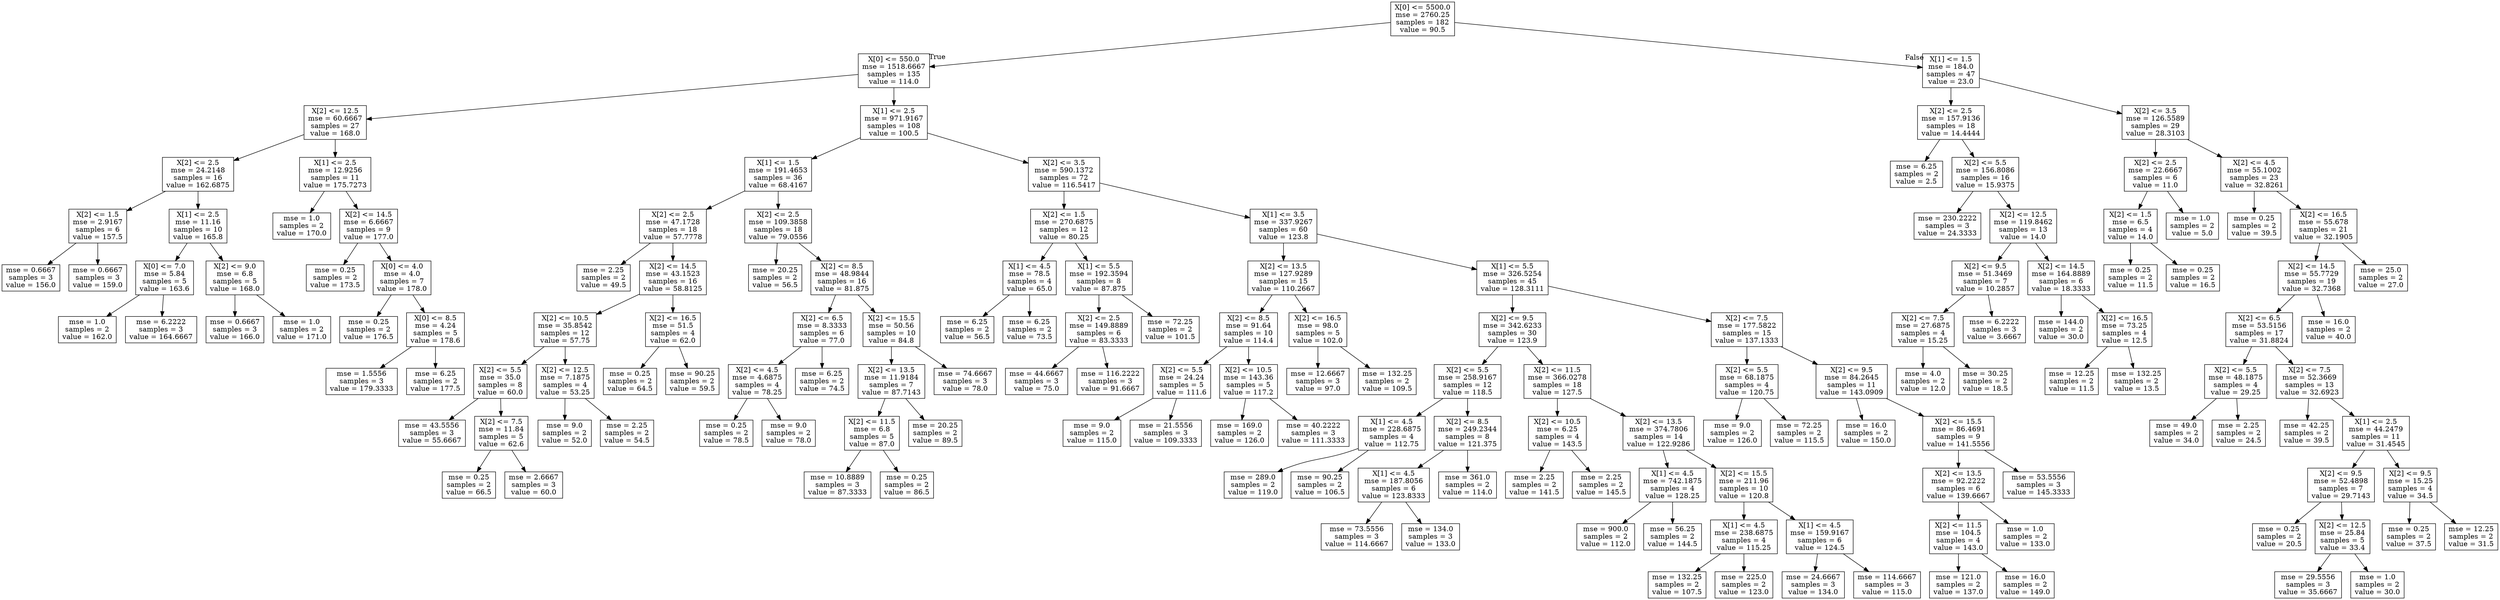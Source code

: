 digraph Tree {
node [shape=box] ;
0 [label="X[0] <= 5500.0\nmse = 2760.25\nsamples = 182\nvalue = 90.5"] ;
1 [label="X[0] <= 550.0\nmse = 1518.6667\nsamples = 135\nvalue = 114.0"] ;
0 -> 1 [labeldistance=2.5, labelangle=45, headlabel="True"] ;
2 [label="X[2] <= 12.5\nmse = 60.6667\nsamples = 27\nvalue = 168.0"] ;
1 -> 2 ;
3 [label="X[2] <= 2.5\nmse = 24.2148\nsamples = 16\nvalue = 162.6875"] ;
2 -> 3 ;
4 [label="X[2] <= 1.5\nmse = 2.9167\nsamples = 6\nvalue = 157.5"] ;
3 -> 4 ;
5 [label="mse = 0.6667\nsamples = 3\nvalue = 156.0"] ;
4 -> 5 ;
6 [label="mse = 0.6667\nsamples = 3\nvalue = 159.0"] ;
4 -> 6 ;
7 [label="X[1] <= 2.5\nmse = 11.16\nsamples = 10\nvalue = 165.8"] ;
3 -> 7 ;
8 [label="X[0] <= 7.0\nmse = 5.84\nsamples = 5\nvalue = 163.6"] ;
7 -> 8 ;
9 [label="mse = 1.0\nsamples = 2\nvalue = 162.0"] ;
8 -> 9 ;
10 [label="mse = 6.2222\nsamples = 3\nvalue = 164.6667"] ;
8 -> 10 ;
11 [label="X[2] <= 9.0\nmse = 6.8\nsamples = 5\nvalue = 168.0"] ;
7 -> 11 ;
12 [label="mse = 0.6667\nsamples = 3\nvalue = 166.0"] ;
11 -> 12 ;
13 [label="mse = 1.0\nsamples = 2\nvalue = 171.0"] ;
11 -> 13 ;
14 [label="X[1] <= 2.5\nmse = 12.9256\nsamples = 11\nvalue = 175.7273"] ;
2 -> 14 ;
15 [label="mse = 1.0\nsamples = 2\nvalue = 170.0"] ;
14 -> 15 ;
16 [label="X[2] <= 14.5\nmse = 6.6667\nsamples = 9\nvalue = 177.0"] ;
14 -> 16 ;
17 [label="mse = 0.25\nsamples = 2\nvalue = 173.5"] ;
16 -> 17 ;
18 [label="X[0] <= 4.0\nmse = 4.0\nsamples = 7\nvalue = 178.0"] ;
16 -> 18 ;
19 [label="mse = 0.25\nsamples = 2\nvalue = 176.5"] ;
18 -> 19 ;
20 [label="X[0] <= 8.5\nmse = 4.24\nsamples = 5\nvalue = 178.6"] ;
18 -> 20 ;
21 [label="mse = 1.5556\nsamples = 3\nvalue = 179.3333"] ;
20 -> 21 ;
22 [label="mse = 6.25\nsamples = 2\nvalue = 177.5"] ;
20 -> 22 ;
23 [label="X[1] <= 2.5\nmse = 971.9167\nsamples = 108\nvalue = 100.5"] ;
1 -> 23 ;
24 [label="X[1] <= 1.5\nmse = 191.4653\nsamples = 36\nvalue = 68.4167"] ;
23 -> 24 ;
25 [label="X[2] <= 2.5\nmse = 47.1728\nsamples = 18\nvalue = 57.7778"] ;
24 -> 25 ;
26 [label="mse = 2.25\nsamples = 2\nvalue = 49.5"] ;
25 -> 26 ;
27 [label="X[2] <= 14.5\nmse = 43.1523\nsamples = 16\nvalue = 58.8125"] ;
25 -> 27 ;
28 [label="X[2] <= 10.5\nmse = 35.8542\nsamples = 12\nvalue = 57.75"] ;
27 -> 28 ;
29 [label="X[2] <= 5.5\nmse = 35.0\nsamples = 8\nvalue = 60.0"] ;
28 -> 29 ;
30 [label="mse = 43.5556\nsamples = 3\nvalue = 55.6667"] ;
29 -> 30 ;
31 [label="X[2] <= 7.5\nmse = 11.84\nsamples = 5\nvalue = 62.6"] ;
29 -> 31 ;
32 [label="mse = 0.25\nsamples = 2\nvalue = 66.5"] ;
31 -> 32 ;
33 [label="mse = 2.6667\nsamples = 3\nvalue = 60.0"] ;
31 -> 33 ;
34 [label="X[2] <= 12.5\nmse = 7.1875\nsamples = 4\nvalue = 53.25"] ;
28 -> 34 ;
35 [label="mse = 9.0\nsamples = 2\nvalue = 52.0"] ;
34 -> 35 ;
36 [label="mse = 2.25\nsamples = 2\nvalue = 54.5"] ;
34 -> 36 ;
37 [label="X[2] <= 16.5\nmse = 51.5\nsamples = 4\nvalue = 62.0"] ;
27 -> 37 ;
38 [label="mse = 0.25\nsamples = 2\nvalue = 64.5"] ;
37 -> 38 ;
39 [label="mse = 90.25\nsamples = 2\nvalue = 59.5"] ;
37 -> 39 ;
40 [label="X[2] <= 2.5\nmse = 109.3858\nsamples = 18\nvalue = 79.0556"] ;
24 -> 40 ;
41 [label="mse = 20.25\nsamples = 2\nvalue = 56.5"] ;
40 -> 41 ;
42 [label="X[2] <= 8.5\nmse = 48.9844\nsamples = 16\nvalue = 81.875"] ;
40 -> 42 ;
43 [label="X[2] <= 6.5\nmse = 8.3333\nsamples = 6\nvalue = 77.0"] ;
42 -> 43 ;
44 [label="X[2] <= 4.5\nmse = 4.6875\nsamples = 4\nvalue = 78.25"] ;
43 -> 44 ;
45 [label="mse = 0.25\nsamples = 2\nvalue = 78.5"] ;
44 -> 45 ;
46 [label="mse = 9.0\nsamples = 2\nvalue = 78.0"] ;
44 -> 46 ;
47 [label="mse = 6.25\nsamples = 2\nvalue = 74.5"] ;
43 -> 47 ;
48 [label="X[2] <= 15.5\nmse = 50.56\nsamples = 10\nvalue = 84.8"] ;
42 -> 48 ;
49 [label="X[2] <= 13.5\nmse = 11.9184\nsamples = 7\nvalue = 87.7143"] ;
48 -> 49 ;
50 [label="X[2] <= 11.5\nmse = 6.8\nsamples = 5\nvalue = 87.0"] ;
49 -> 50 ;
51 [label="mse = 10.8889\nsamples = 3\nvalue = 87.3333"] ;
50 -> 51 ;
52 [label="mse = 0.25\nsamples = 2\nvalue = 86.5"] ;
50 -> 52 ;
53 [label="mse = 20.25\nsamples = 2\nvalue = 89.5"] ;
49 -> 53 ;
54 [label="mse = 74.6667\nsamples = 3\nvalue = 78.0"] ;
48 -> 54 ;
55 [label="X[2] <= 3.5\nmse = 590.1372\nsamples = 72\nvalue = 116.5417"] ;
23 -> 55 ;
56 [label="X[2] <= 1.5\nmse = 270.6875\nsamples = 12\nvalue = 80.25"] ;
55 -> 56 ;
57 [label="X[1] <= 4.5\nmse = 78.5\nsamples = 4\nvalue = 65.0"] ;
56 -> 57 ;
58 [label="mse = 6.25\nsamples = 2\nvalue = 56.5"] ;
57 -> 58 ;
59 [label="mse = 6.25\nsamples = 2\nvalue = 73.5"] ;
57 -> 59 ;
60 [label="X[1] <= 5.5\nmse = 192.3594\nsamples = 8\nvalue = 87.875"] ;
56 -> 60 ;
61 [label="X[2] <= 2.5\nmse = 149.8889\nsamples = 6\nvalue = 83.3333"] ;
60 -> 61 ;
62 [label="mse = 44.6667\nsamples = 3\nvalue = 75.0"] ;
61 -> 62 ;
63 [label="mse = 116.2222\nsamples = 3\nvalue = 91.6667"] ;
61 -> 63 ;
64 [label="mse = 72.25\nsamples = 2\nvalue = 101.5"] ;
60 -> 64 ;
65 [label="X[1] <= 3.5\nmse = 337.9267\nsamples = 60\nvalue = 123.8"] ;
55 -> 65 ;
66 [label="X[2] <= 13.5\nmse = 127.9289\nsamples = 15\nvalue = 110.2667"] ;
65 -> 66 ;
67 [label="X[2] <= 8.5\nmse = 91.64\nsamples = 10\nvalue = 114.4"] ;
66 -> 67 ;
68 [label="X[2] <= 5.5\nmse = 24.24\nsamples = 5\nvalue = 111.6"] ;
67 -> 68 ;
69 [label="mse = 9.0\nsamples = 2\nvalue = 115.0"] ;
68 -> 69 ;
70 [label="mse = 21.5556\nsamples = 3\nvalue = 109.3333"] ;
68 -> 70 ;
71 [label="X[2] <= 10.5\nmse = 143.36\nsamples = 5\nvalue = 117.2"] ;
67 -> 71 ;
72 [label="mse = 169.0\nsamples = 2\nvalue = 126.0"] ;
71 -> 72 ;
73 [label="mse = 40.2222\nsamples = 3\nvalue = 111.3333"] ;
71 -> 73 ;
74 [label="X[2] <= 16.5\nmse = 98.0\nsamples = 5\nvalue = 102.0"] ;
66 -> 74 ;
75 [label="mse = 12.6667\nsamples = 3\nvalue = 97.0"] ;
74 -> 75 ;
76 [label="mse = 132.25\nsamples = 2\nvalue = 109.5"] ;
74 -> 76 ;
77 [label="X[1] <= 5.5\nmse = 326.5254\nsamples = 45\nvalue = 128.3111"] ;
65 -> 77 ;
78 [label="X[2] <= 9.5\nmse = 342.6233\nsamples = 30\nvalue = 123.9"] ;
77 -> 78 ;
79 [label="X[2] <= 5.5\nmse = 258.9167\nsamples = 12\nvalue = 118.5"] ;
78 -> 79 ;
80 [label="X[1] <= 4.5\nmse = 228.6875\nsamples = 4\nvalue = 112.75"] ;
79 -> 80 ;
81 [label="mse = 289.0\nsamples = 2\nvalue = 119.0"] ;
80 -> 81 ;
82 [label="mse = 90.25\nsamples = 2\nvalue = 106.5"] ;
80 -> 82 ;
83 [label="X[2] <= 8.5\nmse = 249.2344\nsamples = 8\nvalue = 121.375"] ;
79 -> 83 ;
84 [label="X[1] <= 4.5\nmse = 187.8056\nsamples = 6\nvalue = 123.8333"] ;
83 -> 84 ;
85 [label="mse = 73.5556\nsamples = 3\nvalue = 114.6667"] ;
84 -> 85 ;
86 [label="mse = 134.0\nsamples = 3\nvalue = 133.0"] ;
84 -> 86 ;
87 [label="mse = 361.0\nsamples = 2\nvalue = 114.0"] ;
83 -> 87 ;
88 [label="X[2] <= 11.5\nmse = 366.0278\nsamples = 18\nvalue = 127.5"] ;
78 -> 88 ;
89 [label="X[2] <= 10.5\nmse = 6.25\nsamples = 4\nvalue = 143.5"] ;
88 -> 89 ;
90 [label="mse = 2.25\nsamples = 2\nvalue = 141.5"] ;
89 -> 90 ;
91 [label="mse = 2.25\nsamples = 2\nvalue = 145.5"] ;
89 -> 91 ;
92 [label="X[2] <= 13.5\nmse = 374.7806\nsamples = 14\nvalue = 122.9286"] ;
88 -> 92 ;
93 [label="X[1] <= 4.5\nmse = 742.1875\nsamples = 4\nvalue = 128.25"] ;
92 -> 93 ;
94 [label="mse = 900.0\nsamples = 2\nvalue = 112.0"] ;
93 -> 94 ;
95 [label="mse = 56.25\nsamples = 2\nvalue = 144.5"] ;
93 -> 95 ;
96 [label="X[2] <= 15.5\nmse = 211.96\nsamples = 10\nvalue = 120.8"] ;
92 -> 96 ;
97 [label="X[1] <= 4.5\nmse = 238.6875\nsamples = 4\nvalue = 115.25"] ;
96 -> 97 ;
98 [label="mse = 132.25\nsamples = 2\nvalue = 107.5"] ;
97 -> 98 ;
99 [label="mse = 225.0\nsamples = 2\nvalue = 123.0"] ;
97 -> 99 ;
100 [label="X[1] <= 4.5\nmse = 159.9167\nsamples = 6\nvalue = 124.5"] ;
96 -> 100 ;
101 [label="mse = 24.6667\nsamples = 3\nvalue = 134.0"] ;
100 -> 101 ;
102 [label="mse = 114.6667\nsamples = 3\nvalue = 115.0"] ;
100 -> 102 ;
103 [label="X[2] <= 7.5\nmse = 177.5822\nsamples = 15\nvalue = 137.1333"] ;
77 -> 103 ;
104 [label="X[2] <= 5.5\nmse = 68.1875\nsamples = 4\nvalue = 120.75"] ;
103 -> 104 ;
105 [label="mse = 9.0\nsamples = 2\nvalue = 126.0"] ;
104 -> 105 ;
106 [label="mse = 72.25\nsamples = 2\nvalue = 115.5"] ;
104 -> 106 ;
107 [label="X[2] <= 9.5\nmse = 84.2645\nsamples = 11\nvalue = 143.0909"] ;
103 -> 107 ;
108 [label="mse = 16.0\nsamples = 2\nvalue = 150.0"] ;
107 -> 108 ;
109 [label="X[2] <= 15.5\nmse = 86.4691\nsamples = 9\nvalue = 141.5556"] ;
107 -> 109 ;
110 [label="X[2] <= 13.5\nmse = 92.2222\nsamples = 6\nvalue = 139.6667"] ;
109 -> 110 ;
111 [label="X[2] <= 11.5\nmse = 104.5\nsamples = 4\nvalue = 143.0"] ;
110 -> 111 ;
112 [label="mse = 121.0\nsamples = 2\nvalue = 137.0"] ;
111 -> 112 ;
113 [label="mse = 16.0\nsamples = 2\nvalue = 149.0"] ;
111 -> 113 ;
114 [label="mse = 1.0\nsamples = 2\nvalue = 133.0"] ;
110 -> 114 ;
115 [label="mse = 53.5556\nsamples = 3\nvalue = 145.3333"] ;
109 -> 115 ;
116 [label="X[1] <= 1.5\nmse = 184.0\nsamples = 47\nvalue = 23.0"] ;
0 -> 116 [labeldistance=2.5, labelangle=-45, headlabel="False"] ;
117 [label="X[2] <= 2.5\nmse = 157.9136\nsamples = 18\nvalue = 14.4444"] ;
116 -> 117 ;
118 [label="mse = 6.25\nsamples = 2\nvalue = 2.5"] ;
117 -> 118 ;
119 [label="X[2] <= 5.5\nmse = 156.8086\nsamples = 16\nvalue = 15.9375"] ;
117 -> 119 ;
120 [label="mse = 230.2222\nsamples = 3\nvalue = 24.3333"] ;
119 -> 120 ;
121 [label="X[2] <= 12.5\nmse = 119.8462\nsamples = 13\nvalue = 14.0"] ;
119 -> 121 ;
122 [label="X[2] <= 9.5\nmse = 51.3469\nsamples = 7\nvalue = 10.2857"] ;
121 -> 122 ;
123 [label="X[2] <= 7.5\nmse = 27.6875\nsamples = 4\nvalue = 15.25"] ;
122 -> 123 ;
124 [label="mse = 4.0\nsamples = 2\nvalue = 12.0"] ;
123 -> 124 ;
125 [label="mse = 30.25\nsamples = 2\nvalue = 18.5"] ;
123 -> 125 ;
126 [label="mse = 6.2222\nsamples = 3\nvalue = 3.6667"] ;
122 -> 126 ;
127 [label="X[2] <= 14.5\nmse = 164.8889\nsamples = 6\nvalue = 18.3333"] ;
121 -> 127 ;
128 [label="mse = 144.0\nsamples = 2\nvalue = 30.0"] ;
127 -> 128 ;
129 [label="X[2] <= 16.5\nmse = 73.25\nsamples = 4\nvalue = 12.5"] ;
127 -> 129 ;
130 [label="mse = 12.25\nsamples = 2\nvalue = 11.5"] ;
129 -> 130 ;
131 [label="mse = 132.25\nsamples = 2\nvalue = 13.5"] ;
129 -> 131 ;
132 [label="X[2] <= 3.5\nmse = 126.5589\nsamples = 29\nvalue = 28.3103"] ;
116 -> 132 ;
133 [label="X[2] <= 2.5\nmse = 22.6667\nsamples = 6\nvalue = 11.0"] ;
132 -> 133 ;
134 [label="X[2] <= 1.5\nmse = 6.5\nsamples = 4\nvalue = 14.0"] ;
133 -> 134 ;
135 [label="mse = 0.25\nsamples = 2\nvalue = 11.5"] ;
134 -> 135 ;
136 [label="mse = 0.25\nsamples = 2\nvalue = 16.5"] ;
134 -> 136 ;
137 [label="mse = 1.0\nsamples = 2\nvalue = 5.0"] ;
133 -> 137 ;
138 [label="X[2] <= 4.5\nmse = 55.1002\nsamples = 23\nvalue = 32.8261"] ;
132 -> 138 ;
139 [label="mse = 0.25\nsamples = 2\nvalue = 39.5"] ;
138 -> 139 ;
140 [label="X[2] <= 16.5\nmse = 55.678\nsamples = 21\nvalue = 32.1905"] ;
138 -> 140 ;
141 [label="X[2] <= 14.5\nmse = 55.7729\nsamples = 19\nvalue = 32.7368"] ;
140 -> 141 ;
142 [label="X[2] <= 6.5\nmse = 53.5156\nsamples = 17\nvalue = 31.8824"] ;
141 -> 142 ;
143 [label="X[2] <= 5.5\nmse = 48.1875\nsamples = 4\nvalue = 29.25"] ;
142 -> 143 ;
144 [label="mse = 49.0\nsamples = 2\nvalue = 34.0"] ;
143 -> 144 ;
145 [label="mse = 2.25\nsamples = 2\nvalue = 24.5"] ;
143 -> 145 ;
146 [label="X[2] <= 7.5\nmse = 52.3669\nsamples = 13\nvalue = 32.6923"] ;
142 -> 146 ;
147 [label="mse = 42.25\nsamples = 2\nvalue = 39.5"] ;
146 -> 147 ;
148 [label="X[1] <= 2.5\nmse = 44.2479\nsamples = 11\nvalue = 31.4545"] ;
146 -> 148 ;
149 [label="X[2] <= 9.5\nmse = 52.4898\nsamples = 7\nvalue = 29.7143"] ;
148 -> 149 ;
150 [label="mse = 0.25\nsamples = 2\nvalue = 20.5"] ;
149 -> 150 ;
151 [label="X[2] <= 12.5\nmse = 25.84\nsamples = 5\nvalue = 33.4"] ;
149 -> 151 ;
152 [label="mse = 29.5556\nsamples = 3\nvalue = 35.6667"] ;
151 -> 152 ;
153 [label="mse = 1.0\nsamples = 2\nvalue = 30.0"] ;
151 -> 153 ;
154 [label="X[2] <= 9.5\nmse = 15.25\nsamples = 4\nvalue = 34.5"] ;
148 -> 154 ;
155 [label="mse = 0.25\nsamples = 2\nvalue = 37.5"] ;
154 -> 155 ;
156 [label="mse = 12.25\nsamples = 2\nvalue = 31.5"] ;
154 -> 156 ;
157 [label="mse = 16.0\nsamples = 2\nvalue = 40.0"] ;
141 -> 157 ;
158 [label="mse = 25.0\nsamples = 2\nvalue = 27.0"] ;
140 -> 158 ;
}